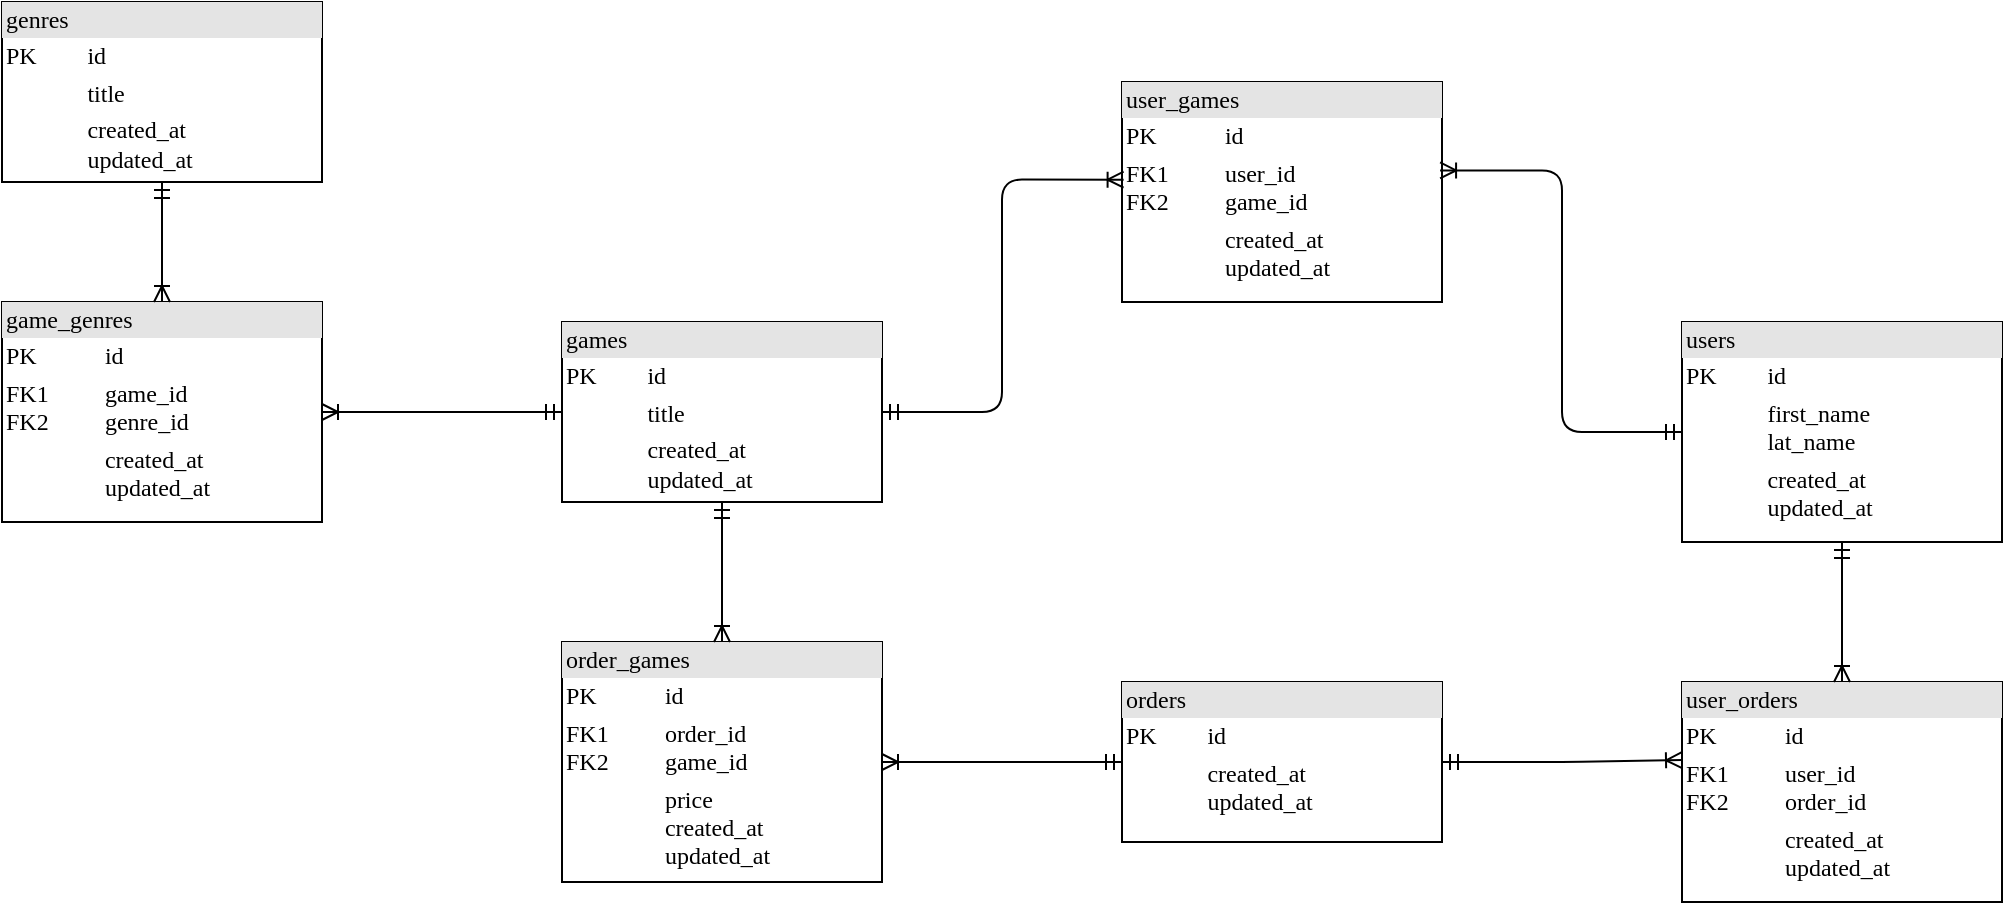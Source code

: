 <mxfile version="17.4.3" type="device"><diagram name="Page-1" id="2ca16b54-16f6-2749-3443-fa8db7711227"><mxGraphModel dx="1458" dy="891" grid="1" gridSize="10" guides="1" tooltips="1" connect="1" arrows="1" fold="1" page="1" pageScale="1" pageWidth="1100" pageHeight="850" background="none" math="0" shadow="0"><root><mxCell id="0"/><mxCell id="1" parent="0"/><mxCell id="2ed32ef02a7f4228-1" value="&lt;div style=&quot;box-sizing: border-box ; width: 100% ; background: #e4e4e4 ; padding: 2px&quot;&gt;games&lt;/div&gt;&lt;table style=&quot;width: 100% ; font-size: 1em&quot; cellpadding=&quot;2&quot; cellspacing=&quot;0&quot;&gt;&lt;tbody&gt;&lt;tr&gt;&lt;td&gt;PK&lt;/td&gt;&lt;td&gt;id&lt;/td&gt;&lt;/tr&gt;&lt;tr&gt;&lt;td&gt;&lt;br&gt;&lt;/td&gt;&lt;td&gt;title&lt;/td&gt;&lt;/tr&gt;&lt;tr&gt;&lt;td&gt;&lt;/td&gt;&lt;td&gt;created_at&lt;br&gt;updated_at&lt;/td&gt;&lt;/tr&gt;&lt;/tbody&gt;&lt;/table&gt;" style="verticalAlign=top;align=left;overflow=fill;html=1;rounded=0;shadow=0;comic=0;labelBackgroundColor=none;strokeWidth=1;fontFamily=Verdana;fontSize=12" parent="1" vertex="1"><mxGeometry x="360" y="200" width="160" height="90" as="geometry"/></mxCell><mxCell id="2ed32ef02a7f4228-5" value="&lt;div style=&quot;box-sizing: border-box ; width: 100% ; background: #e4e4e4 ; padding: 2px&quot;&gt;user_games&lt;/div&gt;&lt;table style=&quot;width: 100% ; font-size: 1em&quot; cellpadding=&quot;2&quot; cellspacing=&quot;0&quot;&gt;&lt;tbody&gt;&lt;tr&gt;&lt;td&gt;PK&lt;/td&gt;&lt;td&gt;id&lt;/td&gt;&lt;/tr&gt;&lt;tr&gt;&lt;td&gt;FK1&lt;br&gt;FK2&lt;/td&gt;&lt;td&gt;user_id&lt;br&gt;game_id&lt;/td&gt;&lt;/tr&gt;&lt;tr&gt;&lt;td&gt;&lt;/td&gt;&lt;td&gt;created_at&lt;br&gt;updated_at&lt;/td&gt;&lt;/tr&gt;&lt;/tbody&gt;&lt;/table&gt;" style="verticalAlign=top;align=left;overflow=fill;html=1;rounded=0;shadow=0;comic=0;labelBackgroundColor=none;strokeWidth=1;fontFamily=Verdana;fontSize=12" parent="1" vertex="1"><mxGeometry x="640" y="80" width="160" height="110" as="geometry"/></mxCell><mxCell id="2ed32ef02a7f4228-13" value="" style="edgeStyle=orthogonalEdgeStyle;html=1;endArrow=ERoneToMany;startArrow=ERmandOne;labelBackgroundColor=none;fontFamily=Verdana;fontSize=12;align=left;entryX=0.005;entryY=0.444;entryDx=0;entryDy=0;entryPerimeter=0;" parent="1" source="2ed32ef02a7f4228-1" target="2ed32ef02a7f4228-5" edge="1"><mxGeometry width="100" height="100" relative="1" as="geometry"><mxPoint x="590" y="370" as="sourcePoint"/><mxPoint x="690" y="270" as="targetPoint"/></mxGeometry></mxCell><mxCell id="J3_iSWp9dNsUWpjGhlM0-1" value="&lt;div style=&quot;box-sizing: border-box ; width: 100% ; background: #e4e4e4 ; padding: 2px&quot;&gt;users&lt;/div&gt;&lt;table style=&quot;width: 100% ; font-size: 1em&quot; cellpadding=&quot;2&quot; cellspacing=&quot;0&quot;&gt;&lt;tbody&gt;&lt;tr&gt;&lt;td&gt;PK&lt;/td&gt;&lt;td&gt;id&lt;/td&gt;&lt;/tr&gt;&lt;tr&gt;&lt;td&gt;&lt;br&gt;&lt;/td&gt;&lt;td&gt;first_name&lt;br&gt;lat_name&lt;/td&gt;&lt;/tr&gt;&lt;tr&gt;&lt;td&gt;&lt;/td&gt;&lt;td&gt;created_at&lt;br&gt;updated_at&lt;/td&gt;&lt;/tr&gt;&lt;/tbody&gt;&lt;/table&gt;" style="verticalAlign=top;align=left;overflow=fill;html=1;rounded=0;shadow=0;comic=0;labelBackgroundColor=none;strokeWidth=1;fontFamily=Verdana;fontSize=12" vertex="1" parent="1"><mxGeometry x="920" y="200" width="160" height="110" as="geometry"/></mxCell><mxCell id="J3_iSWp9dNsUWpjGhlM0-2" value="" style="edgeStyle=orthogonalEdgeStyle;html=1;endArrow=ERoneToMany;startArrow=ERmandOne;labelBackgroundColor=none;fontFamily=Verdana;fontSize=12;align=left;entryX=0.994;entryY=0.402;entryDx=0;entryDy=0;entryPerimeter=0;" edge="1" parent="1" source="J3_iSWp9dNsUWpjGhlM0-1" target="2ed32ef02a7f4228-5"><mxGeometry width="100" height="100" relative="1" as="geometry"><mxPoint x="530" y="255" as="sourcePoint"/><mxPoint x="650.9" y="138.84" as="targetPoint"/><Array as="points"><mxPoint x="860" y="255"/><mxPoint x="860" y="124"/></Array></mxGeometry></mxCell><mxCell id="J3_iSWp9dNsUWpjGhlM0-4" value="&lt;div style=&quot;box-sizing: border-box ; width: 100% ; background: #e4e4e4 ; padding: 2px&quot;&gt;genres&lt;/div&gt;&lt;table style=&quot;width: 100% ; font-size: 1em&quot; cellpadding=&quot;2&quot; cellspacing=&quot;0&quot;&gt;&lt;tbody&gt;&lt;tr&gt;&lt;td&gt;PK&lt;/td&gt;&lt;td&gt;id&lt;/td&gt;&lt;/tr&gt;&lt;tr&gt;&lt;td&gt;&lt;br&gt;&lt;/td&gt;&lt;td&gt;title&lt;/td&gt;&lt;/tr&gt;&lt;tr&gt;&lt;td&gt;&lt;/td&gt;&lt;td&gt;created_at&lt;br&gt;updated_at&lt;/td&gt;&lt;/tr&gt;&lt;/tbody&gt;&lt;/table&gt;" style="verticalAlign=top;align=left;overflow=fill;html=1;rounded=0;shadow=0;comic=0;labelBackgroundColor=none;strokeWidth=1;fontFamily=Verdana;fontSize=12" vertex="1" parent="1"><mxGeometry x="80" y="40" width="160" height="90" as="geometry"/></mxCell><mxCell id="J3_iSWp9dNsUWpjGhlM0-5" value="&lt;div style=&quot;box-sizing: border-box ; width: 100% ; background: #e4e4e4 ; padding: 2px&quot;&gt;game_genres&lt;/div&gt;&lt;table style=&quot;width: 100% ; font-size: 1em&quot; cellpadding=&quot;2&quot; cellspacing=&quot;0&quot;&gt;&lt;tbody&gt;&lt;tr&gt;&lt;td&gt;PK&lt;/td&gt;&lt;td&gt;id&lt;/td&gt;&lt;/tr&gt;&lt;tr&gt;&lt;td&gt;FK1&lt;br&gt;FK2&lt;/td&gt;&lt;td&gt;game_id&lt;br&gt;genre_id&lt;/td&gt;&lt;/tr&gt;&lt;tr&gt;&lt;td&gt;&lt;/td&gt;&lt;td&gt;created_at&lt;br&gt;updated_at&lt;/td&gt;&lt;/tr&gt;&lt;/tbody&gt;&lt;/table&gt;" style="verticalAlign=top;align=left;overflow=fill;html=1;rounded=0;shadow=0;comic=0;labelBackgroundColor=none;strokeWidth=1;fontFamily=Verdana;fontSize=12" vertex="1" parent="1"><mxGeometry x="80" y="190" width="160" height="110" as="geometry"/></mxCell><mxCell id="J3_iSWp9dNsUWpjGhlM0-6" value="" style="edgeStyle=orthogonalEdgeStyle;html=1;endArrow=ERoneToMany;startArrow=ERmandOne;labelBackgroundColor=none;fontFamily=Verdana;fontSize=12;align=left;" edge="1" parent="1" source="2ed32ef02a7f4228-1" target="J3_iSWp9dNsUWpjGhlM0-5"><mxGeometry width="100" height="100" relative="1" as="geometry"><mxPoint x="530" y="255" as="sourcePoint"/><mxPoint x="610.8" y="138.84" as="targetPoint"/></mxGeometry></mxCell><mxCell id="J3_iSWp9dNsUWpjGhlM0-7" value="" style="edgeStyle=orthogonalEdgeStyle;html=1;endArrow=ERoneToMany;startArrow=ERmandOne;labelBackgroundColor=none;fontFamily=Verdana;fontSize=12;align=left;" edge="1" parent="1" source="J3_iSWp9dNsUWpjGhlM0-4" target="J3_iSWp9dNsUWpjGhlM0-5"><mxGeometry width="100" height="100" relative="1" as="geometry"><mxPoint x="330" y="255" as="sourcePoint"/><mxPoint x="250.0" y="255" as="targetPoint"/></mxGeometry></mxCell><mxCell id="J3_iSWp9dNsUWpjGhlM0-8" value="&lt;div style=&quot;box-sizing: border-box ; width: 100% ; background: #e4e4e4 ; padding: 2px&quot;&gt;orders&lt;/div&gt;&lt;table style=&quot;width: 100% ; font-size: 1em&quot; cellpadding=&quot;2&quot; cellspacing=&quot;0&quot;&gt;&lt;tbody&gt;&lt;tr&gt;&lt;td&gt;PK&lt;/td&gt;&lt;td&gt;id&lt;/td&gt;&lt;/tr&gt;&lt;tr&gt;&lt;td&gt;&lt;br&gt;&lt;/td&gt;&lt;td&gt;created_at&lt;br&gt;updated_at&lt;br&gt;&lt;/td&gt;&lt;/tr&gt;&lt;/tbody&gt;&lt;/table&gt;" style="verticalAlign=top;align=left;overflow=fill;html=1;rounded=0;shadow=0;comic=0;labelBackgroundColor=none;strokeWidth=1;fontFamily=Verdana;fontSize=12" vertex="1" parent="1"><mxGeometry x="640" y="380" width="160" height="80" as="geometry"/></mxCell><mxCell id="J3_iSWp9dNsUWpjGhlM0-9" value="&lt;div style=&quot;box-sizing: border-box ; width: 100% ; background: #e4e4e4 ; padding: 2px&quot;&gt;order_games&lt;/div&gt;&lt;table style=&quot;width: 100% ; font-size: 1em&quot; cellpadding=&quot;2&quot; cellspacing=&quot;0&quot;&gt;&lt;tbody&gt;&lt;tr&gt;&lt;td&gt;PK&lt;/td&gt;&lt;td&gt;id&lt;/td&gt;&lt;/tr&gt;&lt;tr&gt;&lt;td&gt;FK1&lt;br&gt;FK2&lt;/td&gt;&lt;td&gt;order_id&lt;br&gt;game_id&lt;/td&gt;&lt;/tr&gt;&lt;tr&gt;&lt;td&gt;&lt;/td&gt;&lt;td&gt;price&lt;br&gt;created_at&lt;br&gt;updated_at&lt;/td&gt;&lt;/tr&gt;&lt;/tbody&gt;&lt;/table&gt;" style="verticalAlign=top;align=left;overflow=fill;html=1;rounded=0;shadow=0;comic=0;labelBackgroundColor=none;strokeWidth=1;fontFamily=Verdana;fontSize=12" vertex="1" parent="1"><mxGeometry x="360" y="360" width="160" height="120" as="geometry"/></mxCell><mxCell id="J3_iSWp9dNsUWpjGhlM0-10" value="" style="edgeStyle=orthogonalEdgeStyle;html=1;endArrow=ERoneToMany;startArrow=ERmandOne;labelBackgroundColor=none;fontFamily=Verdana;fontSize=12;align=left;" edge="1" parent="1" source="2ed32ef02a7f4228-1" target="J3_iSWp9dNsUWpjGhlM0-9"><mxGeometry width="100" height="100" relative="1" as="geometry"><mxPoint x="530.0" y="255" as="sourcePoint"/><mxPoint x="650.8" y="138.84" as="targetPoint"/></mxGeometry></mxCell><mxCell id="J3_iSWp9dNsUWpjGhlM0-11" value="" style="edgeStyle=orthogonalEdgeStyle;html=1;endArrow=ERoneToMany;startArrow=ERmandOne;labelBackgroundColor=none;fontFamily=Verdana;fontSize=12;align=left;" edge="1" parent="1" source="J3_iSWp9dNsUWpjGhlM0-8" target="J3_iSWp9dNsUWpjGhlM0-9"><mxGeometry width="100" height="100" relative="1" as="geometry"><mxPoint x="450.0" y="300" as="sourcePoint"/><mxPoint x="450.0" y="370" as="targetPoint"/></mxGeometry></mxCell><mxCell id="J3_iSWp9dNsUWpjGhlM0-12" value="&lt;div style=&quot;box-sizing: border-box ; width: 100% ; background: #e4e4e4 ; padding: 2px&quot;&gt;user_orders&lt;/div&gt;&lt;table style=&quot;width: 100% ; font-size: 1em&quot; cellpadding=&quot;2&quot; cellspacing=&quot;0&quot;&gt;&lt;tbody&gt;&lt;tr&gt;&lt;td&gt;PK&lt;/td&gt;&lt;td&gt;id&lt;/td&gt;&lt;/tr&gt;&lt;tr&gt;&lt;td&gt;FK1&lt;br&gt;FK2&lt;/td&gt;&lt;td&gt;user_id&lt;br&gt;order_id&lt;/td&gt;&lt;/tr&gt;&lt;tr&gt;&lt;td&gt;&lt;/td&gt;&lt;td&gt;created_at&lt;br&gt;updated_at&lt;/td&gt;&lt;/tr&gt;&lt;/tbody&gt;&lt;/table&gt;" style="verticalAlign=top;align=left;overflow=fill;html=1;rounded=0;shadow=0;comic=0;labelBackgroundColor=none;strokeWidth=1;fontFamily=Verdana;fontSize=12" vertex="1" parent="1"><mxGeometry x="920" y="380" width="160" height="110" as="geometry"/></mxCell><mxCell id="J3_iSWp9dNsUWpjGhlM0-13" value="" style="edgeStyle=orthogonalEdgeStyle;html=1;endArrow=ERoneToMany;startArrow=ERmandOne;labelBackgroundColor=none;fontFamily=Verdana;fontSize=12;align=left;entryX=0;entryY=0.355;entryDx=0;entryDy=0;entryPerimeter=0;" edge="1" parent="1" source="J3_iSWp9dNsUWpjGhlM0-8" target="J3_iSWp9dNsUWpjGhlM0-12"><mxGeometry width="100" height="100" relative="1" as="geometry"><mxPoint x="650" y="430" as="sourcePoint"/><mxPoint x="530.0" y="430" as="targetPoint"/></mxGeometry></mxCell><mxCell id="J3_iSWp9dNsUWpjGhlM0-14" value="" style="edgeStyle=orthogonalEdgeStyle;html=1;endArrow=ERoneToMany;startArrow=ERmandOne;labelBackgroundColor=none;fontFamily=Verdana;fontSize=12;align=left;" edge="1" parent="1" source="J3_iSWp9dNsUWpjGhlM0-1" target="J3_iSWp9dNsUWpjGhlM0-12"><mxGeometry width="100" height="100" relative="1" as="geometry"><mxPoint x="530.0" y="255" as="sourcePoint"/><mxPoint x="650.8" y="138.84" as="targetPoint"/></mxGeometry></mxCell></root></mxGraphModel></diagram></mxfile>